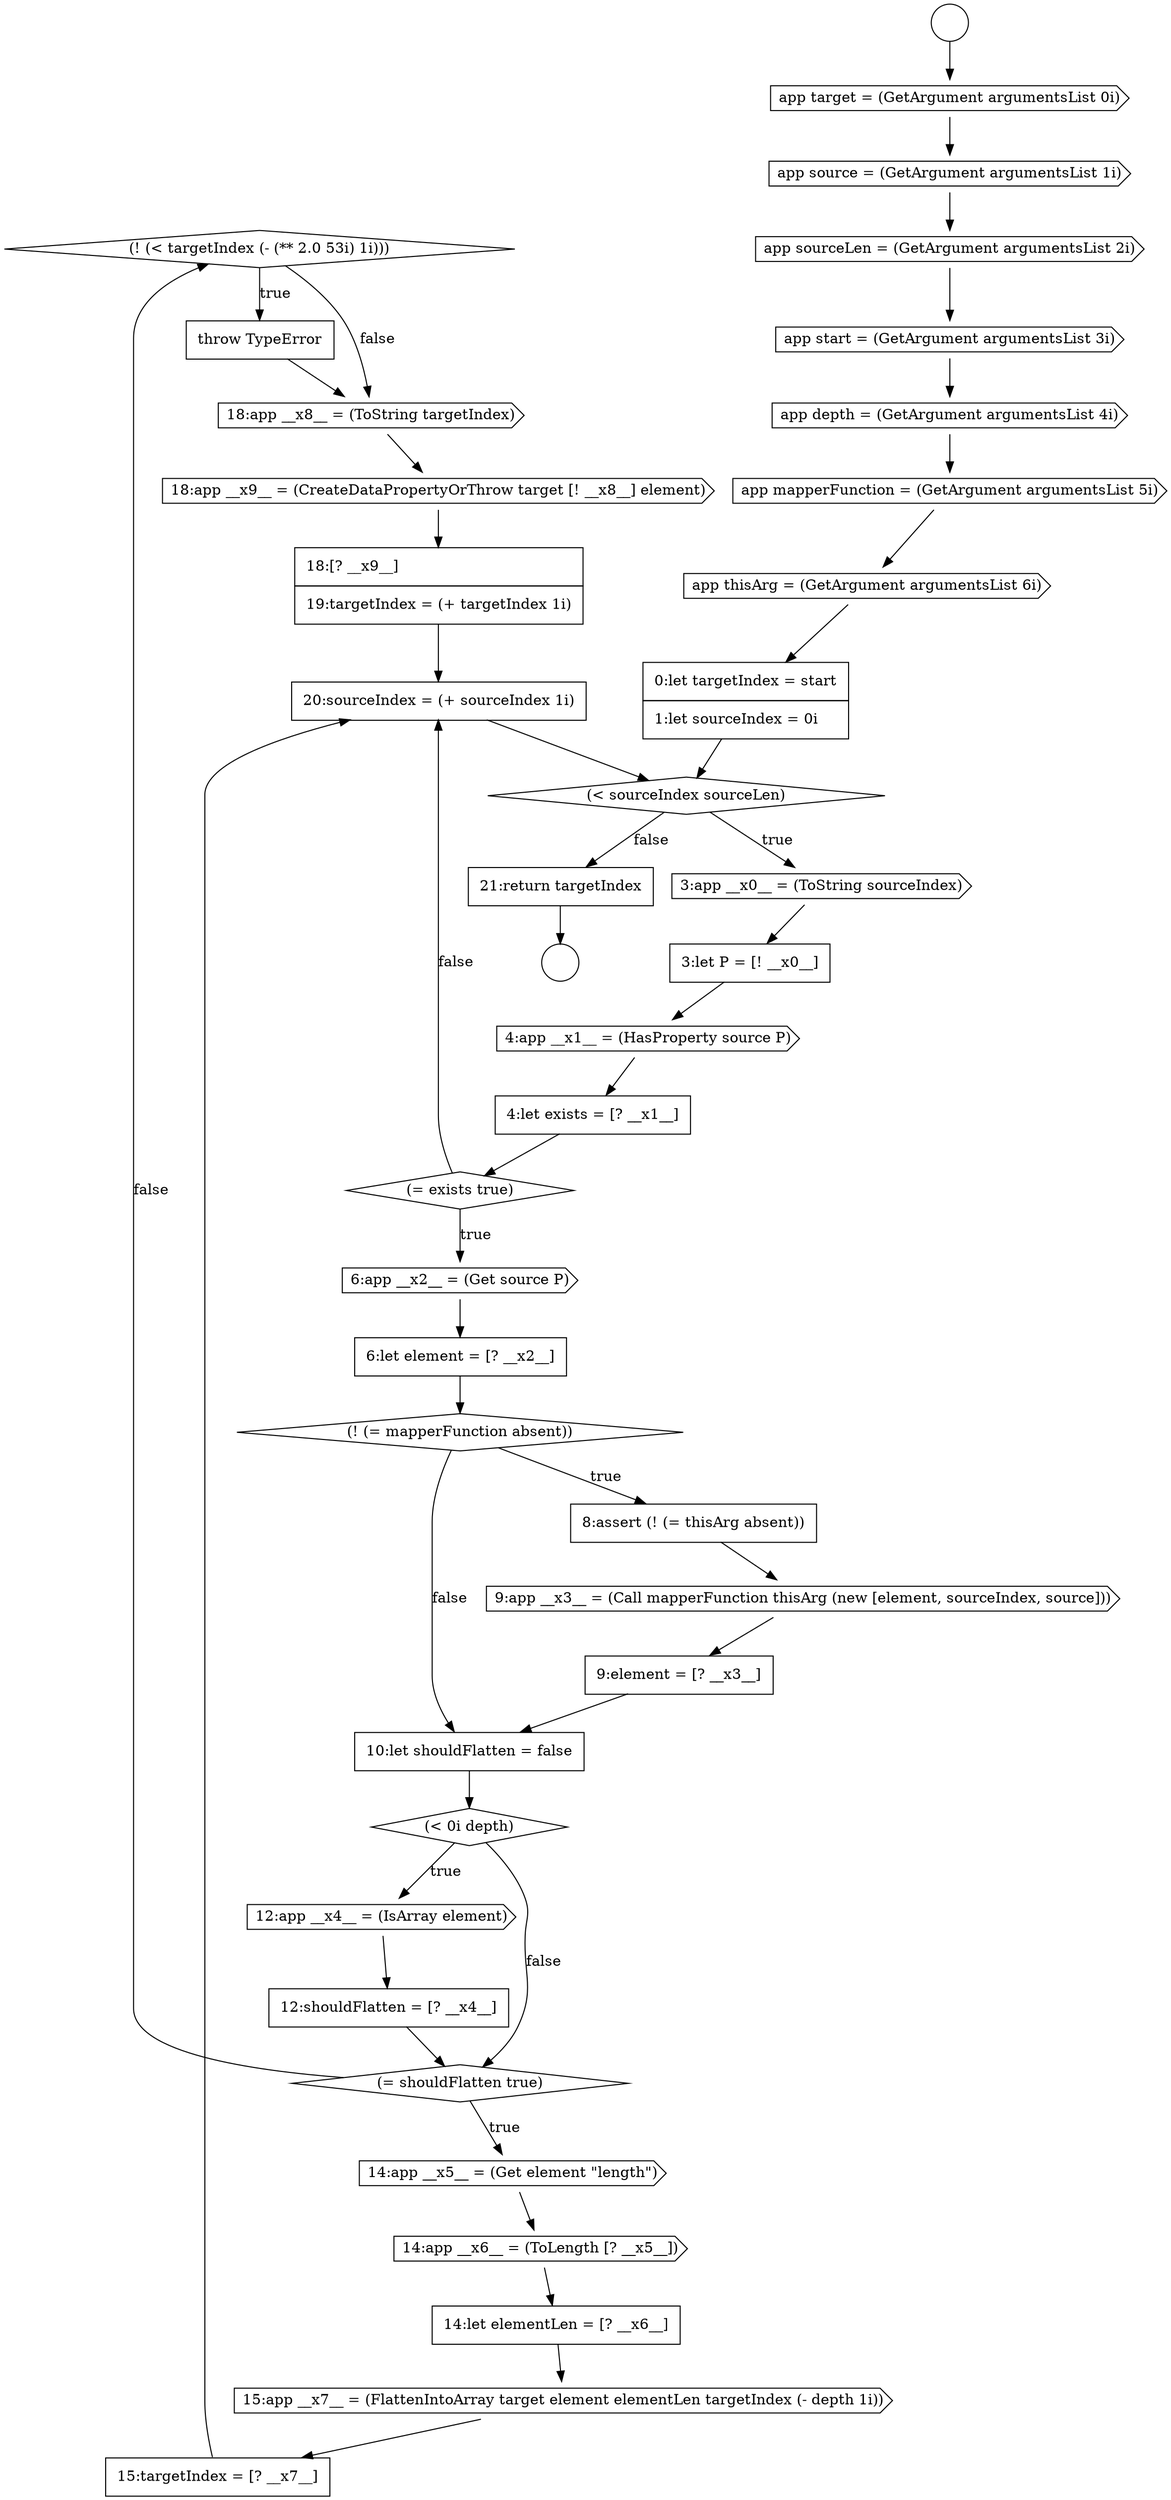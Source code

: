 digraph {
  node14905 [shape=diamond, label=<<font color="black">(! (&lt; targetIndex (- (** 2.0 53i) 1i)))</font>> color="black" fillcolor="white" style=filled]
  node14909 [shape=none, margin=0, label=<<font color="black">
    <table border="0" cellborder="1" cellspacing="0" cellpadding="10">
      <tr><td align="left">18:[? __x9__]</td></tr>
      <tr><td align="left">19:targetIndex = (+ targetIndex 1i)</td></tr>
    </table>
  </font>> color="black" fillcolor="white" style=filled]
  node14904 [shape=none, margin=0, label=<<font color="black">
    <table border="0" cellborder="1" cellspacing="0" cellpadding="10">
      <tr><td align="left">15:targetIndex = [? __x7__]</td></tr>
    </table>
  </font>> color="black" fillcolor="white" style=filled]
  node14881 [shape=cds, label=<<font color="black">app thisArg = (GetArgument argumentsList 6i)</font>> color="black" fillcolor="white" style=filled]
  node14908 [shape=cds, label=<<font color="black">18:app __x9__ = (CreateDataPropertyOrThrow target [! __x8__] element)</font>> color="black" fillcolor="white" style=filled]
  node14886 [shape=cds, label=<<font color="black">4:app __x1__ = (HasProperty source P)</font>> color="black" fillcolor="white" style=filled]
  node14878 [shape=cds, label=<<font color="black">app start = (GetArgument argumentsList 3i)</font>> color="black" fillcolor="white" style=filled]
  node14887 [shape=none, margin=0, label=<<font color="black">
    <table border="0" cellborder="1" cellspacing="0" cellpadding="10">
      <tr><td align="left">4:let exists = [? __x1__]</td></tr>
    </table>
  </font>> color="black" fillcolor="white" style=filled]
  node14902 [shape=none, margin=0, label=<<font color="black">
    <table border="0" cellborder="1" cellspacing="0" cellpadding="10">
      <tr><td align="left">14:let elementLen = [? __x6__]</td></tr>
    </table>
  </font>> color="black" fillcolor="white" style=filled]
  node14883 [shape=diamond, label=<<font color="black">(&lt; sourceIndex sourceLen)</font>> color="black" fillcolor="white" style=filled]
  node14906 [shape=none, margin=0, label=<<font color="black">
    <table border="0" cellborder="1" cellspacing="0" cellpadding="10">
      <tr><td align="left">throw TypeError</td></tr>
    </table>
  </font>> color="black" fillcolor="white" style=filled]
  node14896 [shape=diamond, label=<<font color="black">(&lt; 0i depth)</font>> color="black" fillcolor="white" style=filled]
  node14891 [shape=diamond, label=<<font color="black">(! (= mapperFunction absent))</font>> color="black" fillcolor="white" style=filled]
  node14873 [shape=circle label=" " color="black" fillcolor="white" style=filled]
  node14885 [shape=none, margin=0, label=<<font color="black">
    <table border="0" cellborder="1" cellspacing="0" cellpadding="10">
      <tr><td align="left">3:let P = [! __x0__]</td></tr>
    </table>
  </font>> color="black" fillcolor="white" style=filled]
  node14890 [shape=none, margin=0, label=<<font color="black">
    <table border="0" cellborder="1" cellspacing="0" cellpadding="10">
      <tr><td align="left">6:let element = [? __x2__]</td></tr>
    </table>
  </font>> color="black" fillcolor="white" style=filled]
  node14895 [shape=none, margin=0, label=<<font color="black">
    <table border="0" cellborder="1" cellspacing="0" cellpadding="10">
      <tr><td align="left">10:let shouldFlatten = false</td></tr>
    </table>
  </font>> color="black" fillcolor="white" style=filled]
  node14880 [shape=cds, label=<<font color="black">app mapperFunction = (GetArgument argumentsList 5i)</font>> color="black" fillcolor="white" style=filled]
  node14874 [shape=circle label=" " color="black" fillcolor="white" style=filled]
  node14900 [shape=cds, label=<<font color="black">14:app __x5__ = (Get element &quot;length&quot;)</font>> color="black" fillcolor="white" style=filled]
  node14911 [shape=none, margin=0, label=<<font color="black">
    <table border="0" cellborder="1" cellspacing="0" cellpadding="10">
      <tr><td align="left">21:return targetIndex</td></tr>
    </table>
  </font>> color="black" fillcolor="white" style=filled]
  node14901 [shape=cds, label=<<font color="black">14:app __x6__ = (ToLength [? __x5__])</font>> color="black" fillcolor="white" style=filled]
  node14879 [shape=cds, label=<<font color="black">app depth = (GetArgument argumentsList 4i)</font>> color="black" fillcolor="white" style=filled]
  node14889 [shape=cds, label=<<font color="black">6:app __x2__ = (Get source P)</font>> color="black" fillcolor="white" style=filled]
  node14894 [shape=none, margin=0, label=<<font color="black">
    <table border="0" cellborder="1" cellspacing="0" cellpadding="10">
      <tr><td align="left">9:element = [? __x3__]</td></tr>
    </table>
  </font>> color="black" fillcolor="white" style=filled]
  node14893 [shape=cds, label=<<font color="black">9:app __x3__ = (Call mapperFunction thisArg (new [element, sourceIndex, source]))</font>> color="black" fillcolor="white" style=filled]
  node14882 [shape=none, margin=0, label=<<font color="black">
    <table border="0" cellborder="1" cellspacing="0" cellpadding="10">
      <tr><td align="left">0:let targetIndex = start</td></tr>
      <tr><td align="left">1:let sourceIndex = 0i</td></tr>
    </table>
  </font>> color="black" fillcolor="white" style=filled]
  node14897 [shape=cds, label=<<font color="black">12:app __x4__ = (IsArray element)</font>> color="black" fillcolor="white" style=filled]
  node14875 [shape=cds, label=<<font color="black">app target = (GetArgument argumentsList 0i)</font>> color="black" fillcolor="white" style=filled]
  node14907 [shape=cds, label=<<font color="black">18:app __x8__ = (ToString targetIndex)</font>> color="black" fillcolor="white" style=filled]
  node14892 [shape=none, margin=0, label=<<font color="black">
    <table border="0" cellborder="1" cellspacing="0" cellpadding="10">
      <tr><td align="left">8:assert (! (= thisArg absent))</td></tr>
    </table>
  </font>> color="black" fillcolor="white" style=filled]
  node14910 [shape=none, margin=0, label=<<font color="black">
    <table border="0" cellborder="1" cellspacing="0" cellpadding="10">
      <tr><td align="left">20:sourceIndex = (+ sourceIndex 1i)</td></tr>
    </table>
  </font>> color="black" fillcolor="white" style=filled]
  node14876 [shape=cds, label=<<font color="black">app source = (GetArgument argumentsList 1i)</font>> color="black" fillcolor="white" style=filled]
  node14877 [shape=cds, label=<<font color="black">app sourceLen = (GetArgument argumentsList 2i)</font>> color="black" fillcolor="white" style=filled]
  node14898 [shape=none, margin=0, label=<<font color="black">
    <table border="0" cellborder="1" cellspacing="0" cellpadding="10">
      <tr><td align="left">12:shouldFlatten = [? __x4__]</td></tr>
    </table>
  </font>> color="black" fillcolor="white" style=filled]
  node14903 [shape=cds, label=<<font color="black">15:app __x7__ = (FlattenIntoArray target element elementLen targetIndex (- depth 1i))</font>> color="black" fillcolor="white" style=filled]
  node14888 [shape=diamond, label=<<font color="black">(= exists true)</font>> color="black" fillcolor="white" style=filled]
  node14899 [shape=diamond, label=<<font color="black">(= shouldFlatten true)</font>> color="black" fillcolor="white" style=filled]
  node14884 [shape=cds, label=<<font color="black">3:app __x0__ = (ToString sourceIndex)</font>> color="black" fillcolor="white" style=filled]
  node14896 -> node14897 [label=<<font color="black">true</font>> color="black"]
  node14896 -> node14899 [label=<<font color="black">false</font>> color="black"]
  node14886 -> node14887 [ color="black"]
  node14873 -> node14875 [ color="black"]
  node14892 -> node14893 [ color="black"]
  node14891 -> node14892 [label=<<font color="black">true</font>> color="black"]
  node14891 -> node14895 [label=<<font color="black">false</font>> color="black"]
  node14897 -> node14898 [ color="black"]
  node14883 -> node14884 [label=<<font color="black">true</font>> color="black"]
  node14883 -> node14911 [label=<<font color="black">false</font>> color="black"]
  node14907 -> node14908 [ color="black"]
  node14908 -> node14909 [ color="black"]
  node14878 -> node14879 [ color="black"]
  node14902 -> node14903 [ color="black"]
  node14888 -> node14889 [label=<<font color="black">true</font>> color="black"]
  node14888 -> node14910 [label=<<font color="black">false</font>> color="black"]
  node14887 -> node14888 [ color="black"]
  node14904 -> node14910 [ color="black"]
  node14905 -> node14906 [label=<<font color="black">true</font>> color="black"]
  node14905 -> node14907 [label=<<font color="black">false</font>> color="black"]
  node14879 -> node14880 [ color="black"]
  node14884 -> node14885 [ color="black"]
  node14875 -> node14876 [ color="black"]
  node14894 -> node14895 [ color="black"]
  node14881 -> node14882 [ color="black"]
  node14909 -> node14910 [ color="black"]
  node14880 -> node14881 [ color="black"]
  node14876 -> node14877 [ color="black"]
  node14893 -> node14894 [ color="black"]
  node14890 -> node14891 [ color="black"]
  node14898 -> node14899 [ color="black"]
  node14910 -> node14883 [ color="black"]
  node14911 -> node14874 [ color="black"]
  node14906 -> node14907 [ color="black"]
  node14877 -> node14878 [ color="black"]
  node14901 -> node14902 [ color="black"]
  node14899 -> node14900 [label=<<font color="black">true</font>> color="black"]
  node14899 -> node14905 [label=<<font color="black">false</font>> color="black"]
  node14882 -> node14883 [ color="black"]
  node14889 -> node14890 [ color="black"]
  node14885 -> node14886 [ color="black"]
  node14903 -> node14904 [ color="black"]
  node14895 -> node14896 [ color="black"]
  node14900 -> node14901 [ color="black"]
}

